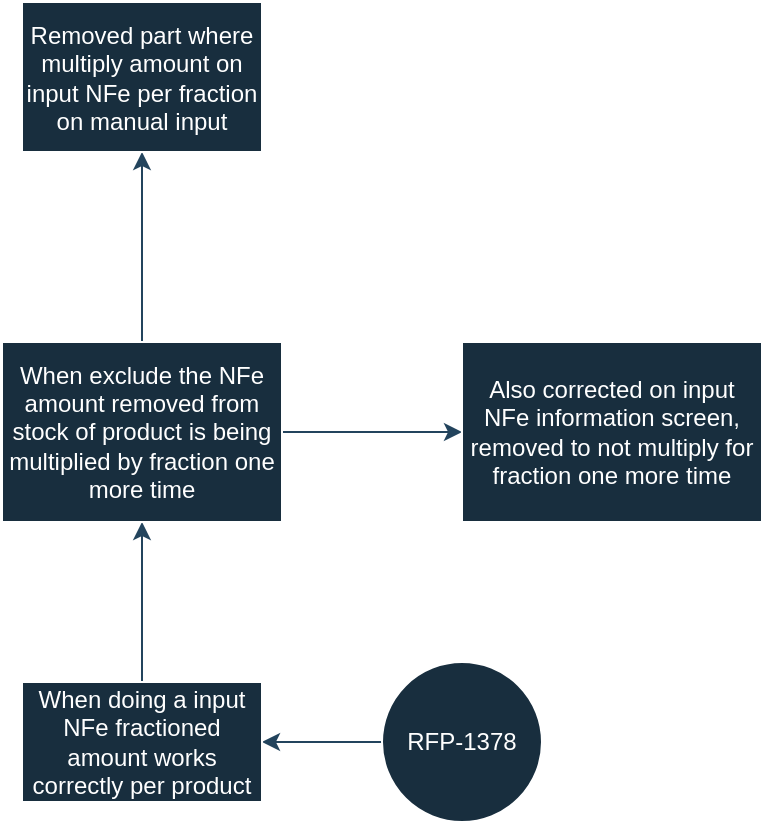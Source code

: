 <mxfile version="22.1.16" type="github">
  <diagram name="Page-1" id="28PR-MBWF50QOTYgGALv">
    <mxGraphModel dx="1434" dy="754" grid="1" gridSize="10" guides="1" tooltips="1" connect="1" arrows="1" fold="1" page="1" pageScale="1" pageWidth="827" pageHeight="1169" math="0" shadow="0">
      <root>
        <mxCell id="0" />
        <mxCell id="1" parent="0" />
        <mxCell id="NHGjy8NIN-1b776nvHIP-3" value="" style="edgeStyle=orthogonalEdgeStyle;rounded=0;orthogonalLoop=1;jettySize=auto;html=1;strokeColor=#23445D;fontColor=default;labelBackgroundColor=none;" edge="1" parent="1" source="NHGjy8NIN-1b776nvHIP-1" target="NHGjy8NIN-1b776nvHIP-2">
          <mxGeometry relative="1" as="geometry" />
        </mxCell>
        <mxCell id="NHGjy8NIN-1b776nvHIP-1" value="RFP-1378" style="ellipse;whiteSpace=wrap;html=1;aspect=fixed;labelBackgroundColor=none;fillColor=#182E3E;strokeColor=#FFFFFF;fontColor=#FFFFFF;" vertex="1" parent="1">
          <mxGeometry x="370" y="350" width="80" height="80" as="geometry" />
        </mxCell>
        <mxCell id="NHGjy8NIN-1b776nvHIP-5" value="" style="edgeStyle=orthogonalEdgeStyle;rounded=0;orthogonalLoop=1;jettySize=auto;html=1;strokeColor=#23445D;fontColor=default;labelBackgroundColor=none;" edge="1" parent="1" source="NHGjy8NIN-1b776nvHIP-2" target="NHGjy8NIN-1b776nvHIP-4">
          <mxGeometry relative="1" as="geometry" />
        </mxCell>
        <mxCell id="NHGjy8NIN-1b776nvHIP-2" value="When doing a input NFe fractioned amount works correctly per product" style="whiteSpace=wrap;html=1;fillColor=#182E3E;strokeColor=#FFFFFF;fontColor=#FFFFFF;labelBackgroundColor=none;" vertex="1" parent="1">
          <mxGeometry x="190" y="360" width="120" height="60" as="geometry" />
        </mxCell>
        <mxCell id="NHGjy8NIN-1b776nvHIP-7" value="" style="edgeStyle=orthogonalEdgeStyle;rounded=0;orthogonalLoop=1;jettySize=auto;html=1;strokeColor=#23445D;" edge="1" parent="1" source="NHGjy8NIN-1b776nvHIP-4" target="NHGjy8NIN-1b776nvHIP-6">
          <mxGeometry relative="1" as="geometry" />
        </mxCell>
        <mxCell id="NHGjy8NIN-1b776nvHIP-9" value="" style="edgeStyle=orthogonalEdgeStyle;rounded=0;orthogonalLoop=1;jettySize=auto;html=1;strokeColor=#23445D;" edge="1" parent="1" source="NHGjy8NIN-1b776nvHIP-4" target="NHGjy8NIN-1b776nvHIP-8">
          <mxGeometry relative="1" as="geometry" />
        </mxCell>
        <mxCell id="NHGjy8NIN-1b776nvHIP-4" value="When exclude the NFe amount removed from stock of product is being multiplied by fraction one more time" style="whiteSpace=wrap;html=1;fillColor=#182E3E;strokeColor=#FFFFFF;fontColor=#FFFFFF;labelBackgroundColor=none;" vertex="1" parent="1">
          <mxGeometry x="180" y="190" width="140" height="90" as="geometry" />
        </mxCell>
        <mxCell id="NHGjy8NIN-1b776nvHIP-6" value="Removed part where multiply amount on input NFe per fraction on manual input" style="whiteSpace=wrap;html=1;fillColor=#182E3E;strokeColor=#FFFFFF;fontColor=#FFFFFF;labelBackgroundColor=none;" vertex="1" parent="1">
          <mxGeometry x="190" y="20" width="120" height="75" as="geometry" />
        </mxCell>
        <mxCell id="NHGjy8NIN-1b776nvHIP-8" value="Also corrected on input NFe information screen, removed to not multiply for fraction one more time" style="whiteSpace=wrap;html=1;fillColor=#182E3E;strokeColor=#FFFFFF;fontColor=#FFFFFF;labelBackgroundColor=none;" vertex="1" parent="1">
          <mxGeometry x="410" y="190" width="150" height="90" as="geometry" />
        </mxCell>
      </root>
    </mxGraphModel>
  </diagram>
</mxfile>
